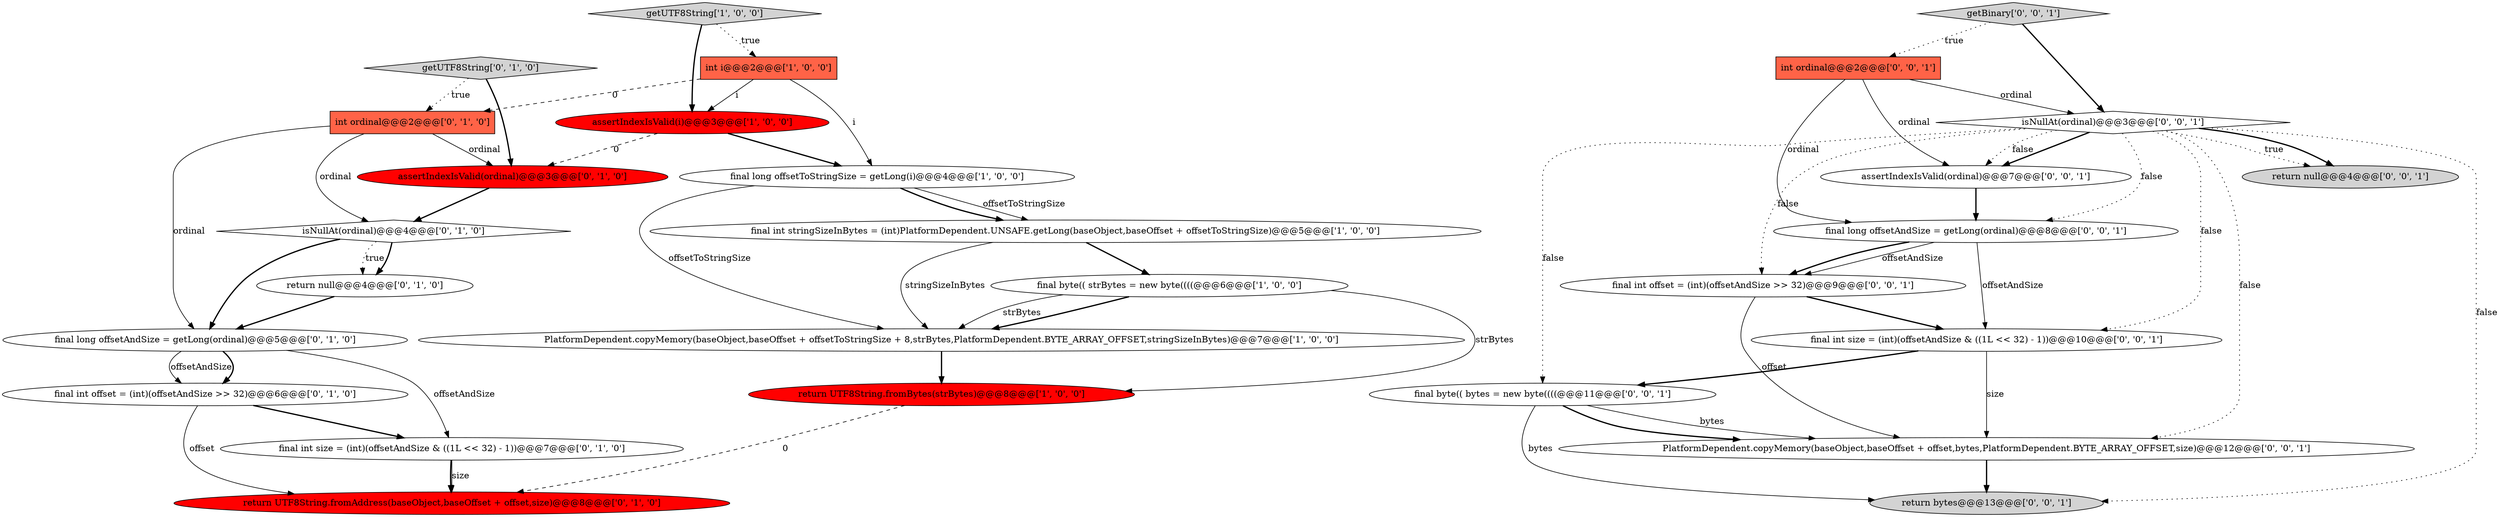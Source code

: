 digraph {
1 [style = filled, label = "int i@@@2@@@['1', '0', '0']", fillcolor = tomato, shape = box image = "AAA1AAABBB1BBB"];
2 [style = filled, label = "PlatformDependent.copyMemory(baseObject,baseOffset + offsetToStringSize + 8,strBytes,PlatformDependent.BYTE_ARRAY_OFFSET,stringSizeInBytes)@@@7@@@['1', '0', '0']", fillcolor = white, shape = ellipse image = "AAA0AAABBB1BBB"];
6 [style = filled, label = "final long offsetToStringSize = getLong(i)@@@4@@@['1', '0', '0']", fillcolor = white, shape = ellipse image = "AAA0AAABBB1BBB"];
21 [style = filled, label = "final int offset = (int)(offsetAndSize >> 32)@@@9@@@['0', '0', '1']", fillcolor = white, shape = ellipse image = "AAA0AAABBB3BBB"];
23 [style = filled, label = "final long offsetAndSize = getLong(ordinal)@@@8@@@['0', '0', '1']", fillcolor = white, shape = ellipse image = "AAA0AAABBB3BBB"];
12 [style = filled, label = "return null@@@4@@@['0', '1', '0']", fillcolor = white, shape = ellipse image = "AAA0AAABBB2BBB"];
18 [style = filled, label = "final int size = (int)(offsetAndSize & ((1L << 32) - 1))@@@10@@@['0', '0', '1']", fillcolor = white, shape = ellipse image = "AAA0AAABBB3BBB"];
10 [style = filled, label = "int ordinal@@@2@@@['0', '1', '0']", fillcolor = tomato, shape = box image = "AAA1AAABBB2BBB"];
3 [style = filled, label = "getUTF8String['1', '0', '0']", fillcolor = lightgray, shape = diamond image = "AAA0AAABBB1BBB"];
26 [style = filled, label = "getBinary['0', '0', '1']", fillcolor = lightgray, shape = diamond image = "AAA0AAABBB3BBB"];
8 [style = filled, label = "final int offset = (int)(offsetAndSize >> 32)@@@6@@@['0', '1', '0']", fillcolor = white, shape = ellipse image = "AAA0AAABBB2BBB"];
4 [style = filled, label = "return UTF8String.fromBytes(strBytes)@@@8@@@['1', '0', '0']", fillcolor = red, shape = ellipse image = "AAA1AAABBB1BBB"];
13 [style = filled, label = "isNullAt(ordinal)@@@4@@@['0', '1', '0']", fillcolor = white, shape = diamond image = "AAA0AAABBB2BBB"];
25 [style = filled, label = "return null@@@4@@@['0', '0', '1']", fillcolor = lightgray, shape = ellipse image = "AAA0AAABBB3BBB"];
5 [style = filled, label = "final int stringSizeInBytes = (int)PlatformDependent.UNSAFE.getLong(baseObject,baseOffset + offsetToStringSize)@@@5@@@['1', '0', '0']", fillcolor = white, shape = ellipse image = "AAA0AAABBB1BBB"];
11 [style = filled, label = "final int size = (int)(offsetAndSize & ((1L << 32) - 1))@@@7@@@['0', '1', '0']", fillcolor = white, shape = ellipse image = "AAA0AAABBB2BBB"];
0 [style = filled, label = "assertIndexIsValid(i)@@@3@@@['1', '0', '0']", fillcolor = red, shape = ellipse image = "AAA1AAABBB1BBB"];
9 [style = filled, label = "return UTF8String.fromAddress(baseObject,baseOffset + offset,size)@@@8@@@['0', '1', '0']", fillcolor = red, shape = ellipse image = "AAA1AAABBB2BBB"];
15 [style = filled, label = "final long offsetAndSize = getLong(ordinal)@@@5@@@['0', '1', '0']", fillcolor = white, shape = ellipse image = "AAA0AAABBB2BBB"];
27 [style = filled, label = "return bytes@@@13@@@['0', '0', '1']", fillcolor = lightgray, shape = ellipse image = "AAA0AAABBB3BBB"];
20 [style = filled, label = "assertIndexIsValid(ordinal)@@@7@@@['0', '0', '1']", fillcolor = white, shape = ellipse image = "AAA0AAABBB3BBB"];
24 [style = filled, label = "PlatformDependent.copyMemory(baseObject,baseOffset + offset,bytes,PlatformDependent.BYTE_ARRAY_OFFSET,size)@@@12@@@['0', '0', '1']", fillcolor = white, shape = ellipse image = "AAA0AAABBB3BBB"];
7 [style = filled, label = "final byte(( strBytes = new byte((((@@@6@@@['1', '0', '0']", fillcolor = white, shape = ellipse image = "AAA0AAABBB1BBB"];
19 [style = filled, label = "final byte(( bytes = new byte((((@@@11@@@['0', '0', '1']", fillcolor = white, shape = ellipse image = "AAA0AAABBB3BBB"];
16 [style = filled, label = "getUTF8String['0', '1', '0']", fillcolor = lightgray, shape = diamond image = "AAA0AAABBB2BBB"];
22 [style = filled, label = "isNullAt(ordinal)@@@3@@@['0', '0', '1']", fillcolor = white, shape = diamond image = "AAA0AAABBB3BBB"];
17 [style = filled, label = "int ordinal@@@2@@@['0', '0', '1']", fillcolor = tomato, shape = box image = "AAA0AAABBB3BBB"];
14 [style = filled, label = "assertIndexIsValid(ordinal)@@@3@@@['0', '1', '0']", fillcolor = red, shape = ellipse image = "AAA1AAABBB2BBB"];
22->25 [style = bold, label=""];
6->2 [style = solid, label="offsetToStringSize"];
22->19 [style = dotted, label="false"];
15->8 [style = solid, label="offsetAndSize"];
1->6 [style = solid, label="i"];
17->23 [style = solid, label="ordinal"];
13->12 [style = dotted, label="true"];
0->6 [style = bold, label=""];
22->25 [style = dotted, label="true"];
12->15 [style = bold, label=""];
22->24 [style = dotted, label="false"];
18->19 [style = bold, label=""];
19->27 [style = solid, label="bytes"];
22->27 [style = dotted, label="false"];
22->21 [style = dotted, label="false"];
1->10 [style = dashed, label="0"];
18->24 [style = solid, label="size"];
10->15 [style = solid, label="ordinal"];
11->9 [style = bold, label=""];
2->4 [style = bold, label=""];
16->10 [style = dotted, label="true"];
23->21 [style = solid, label="offsetAndSize"];
21->18 [style = bold, label=""];
11->9 [style = solid, label="size"];
17->22 [style = solid, label="ordinal"];
3->0 [style = bold, label=""];
26->22 [style = bold, label=""];
7->4 [style = solid, label="strBytes"];
19->24 [style = bold, label=""];
0->14 [style = dashed, label="0"];
1->0 [style = solid, label="i"];
4->9 [style = dashed, label="0"];
6->5 [style = bold, label=""];
10->14 [style = solid, label="ordinal"];
21->24 [style = solid, label="offset"];
13->12 [style = bold, label=""];
20->23 [style = bold, label=""];
22->20 [style = bold, label=""];
23->21 [style = bold, label=""];
15->11 [style = solid, label="offsetAndSize"];
7->2 [style = bold, label=""];
19->24 [style = solid, label="bytes"];
26->17 [style = dotted, label="true"];
22->20 [style = dotted, label="false"];
22->23 [style = dotted, label="false"];
7->2 [style = solid, label="strBytes"];
17->20 [style = solid, label="ordinal"];
5->7 [style = bold, label=""];
16->14 [style = bold, label=""];
10->13 [style = solid, label="ordinal"];
22->18 [style = dotted, label="false"];
5->2 [style = solid, label="stringSizeInBytes"];
13->15 [style = bold, label=""];
14->13 [style = bold, label=""];
8->9 [style = solid, label="offset"];
23->18 [style = solid, label="offsetAndSize"];
8->11 [style = bold, label=""];
3->1 [style = dotted, label="true"];
24->27 [style = bold, label=""];
15->8 [style = bold, label=""];
6->5 [style = solid, label="offsetToStringSize"];
}
